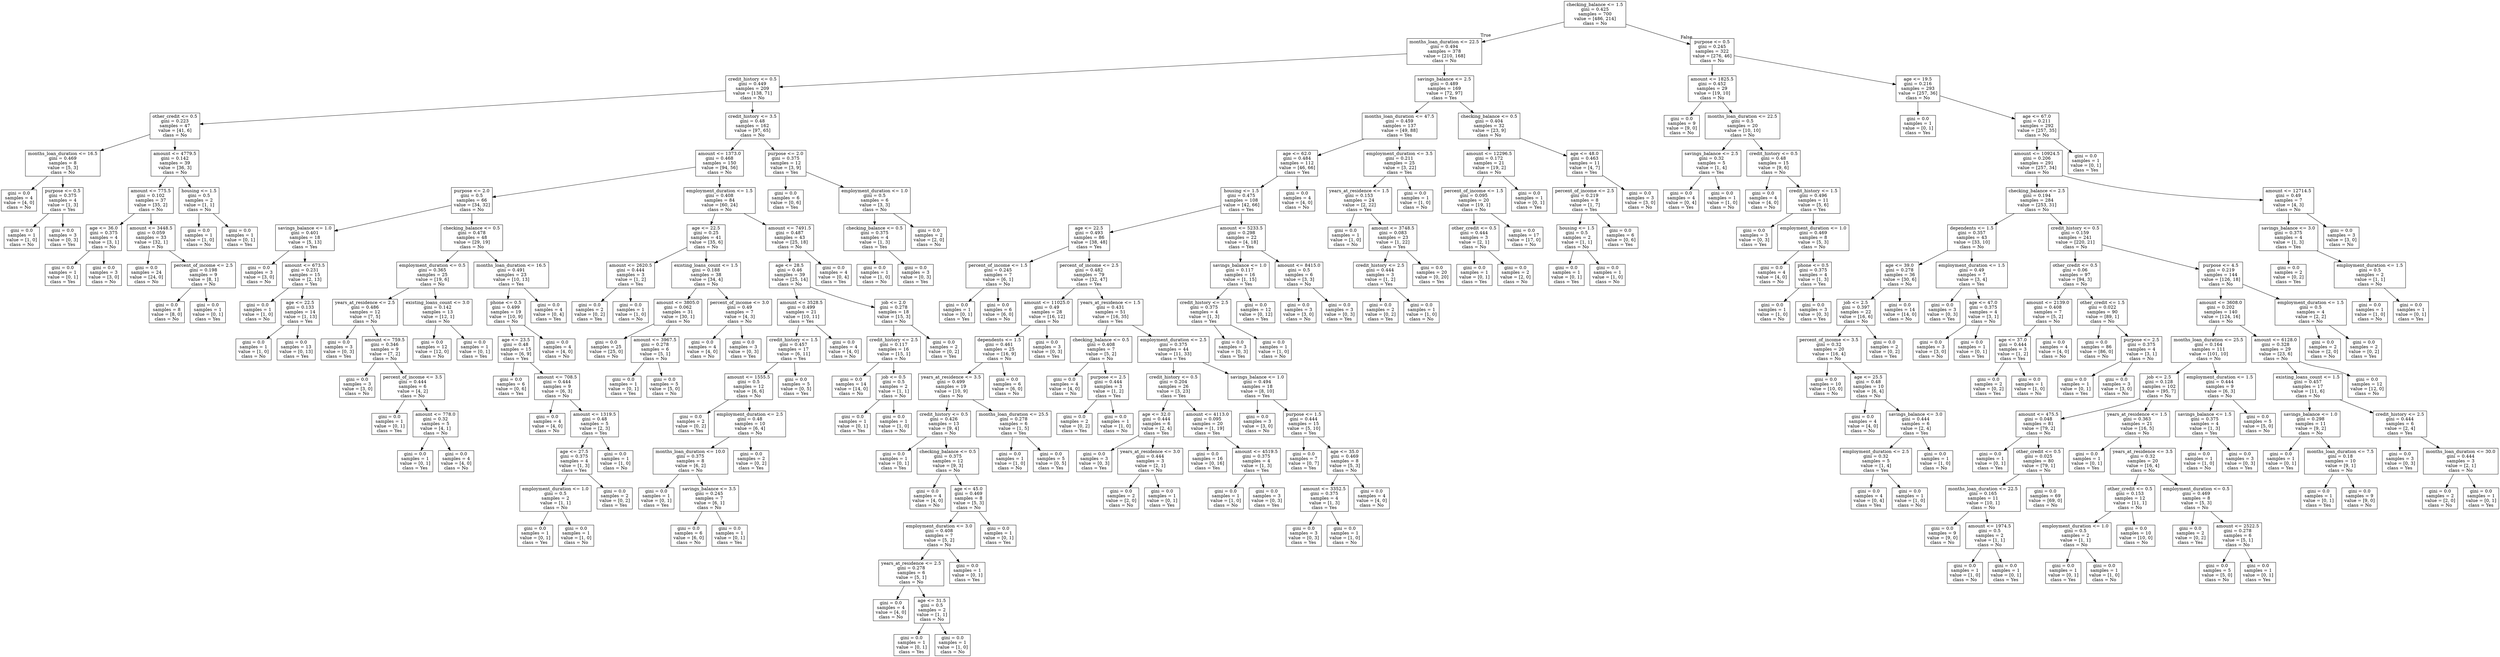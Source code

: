 digraph Tree {
node [shape=box] ;
0 [label="checking_balance <= 1.5\ngini = 0.425\nsamples = 700\nvalue = [486, 214]\nclass = No"] ;
1 [label="months_loan_duration <= 22.5\ngini = 0.494\nsamples = 378\nvalue = [210, 168]\nclass = No"] ;
0 -> 1 [labeldistance=2.5, labelangle=45, headlabel="True"] ;
2 [label="credit_history <= 0.5\ngini = 0.449\nsamples = 209\nvalue = [138, 71]\nclass = No"] ;
1 -> 2 ;
3 [label="other_credit <= 0.5\ngini = 0.223\nsamples = 47\nvalue = [41, 6]\nclass = No"] ;
2 -> 3 ;
4 [label="months_loan_duration <= 16.5\ngini = 0.469\nsamples = 8\nvalue = [5, 3]\nclass = No"] ;
3 -> 4 ;
5 [label="gini = 0.0\nsamples = 4\nvalue = [4, 0]\nclass = No"] ;
4 -> 5 ;
6 [label="purpose <= 0.5\ngini = 0.375\nsamples = 4\nvalue = [1, 3]\nclass = Yes"] ;
4 -> 6 ;
7 [label="gini = 0.0\nsamples = 1\nvalue = [1, 0]\nclass = No"] ;
6 -> 7 ;
8 [label="gini = 0.0\nsamples = 3\nvalue = [0, 3]\nclass = Yes"] ;
6 -> 8 ;
9 [label="amount <= 4779.5\ngini = 0.142\nsamples = 39\nvalue = [36, 3]\nclass = No"] ;
3 -> 9 ;
10 [label="amount <= 775.5\ngini = 0.102\nsamples = 37\nvalue = [35, 2]\nclass = No"] ;
9 -> 10 ;
11 [label="age <= 36.0\ngini = 0.375\nsamples = 4\nvalue = [3, 1]\nclass = No"] ;
10 -> 11 ;
12 [label="gini = 0.0\nsamples = 1\nvalue = [0, 1]\nclass = Yes"] ;
11 -> 12 ;
13 [label="gini = 0.0\nsamples = 3\nvalue = [3, 0]\nclass = No"] ;
11 -> 13 ;
14 [label="amount <= 3448.5\ngini = 0.059\nsamples = 33\nvalue = [32, 1]\nclass = No"] ;
10 -> 14 ;
15 [label="gini = 0.0\nsamples = 24\nvalue = [24, 0]\nclass = No"] ;
14 -> 15 ;
16 [label="percent_of_income <= 2.5\ngini = 0.198\nsamples = 9\nvalue = [8, 1]\nclass = No"] ;
14 -> 16 ;
17 [label="gini = 0.0\nsamples = 8\nvalue = [8, 0]\nclass = No"] ;
16 -> 17 ;
18 [label="gini = 0.0\nsamples = 1\nvalue = [0, 1]\nclass = Yes"] ;
16 -> 18 ;
19 [label="housing <= 1.5\ngini = 0.5\nsamples = 2\nvalue = [1, 1]\nclass = No"] ;
9 -> 19 ;
20 [label="gini = 0.0\nsamples = 1\nvalue = [1, 0]\nclass = No"] ;
19 -> 20 ;
21 [label="gini = 0.0\nsamples = 1\nvalue = [0, 1]\nclass = Yes"] ;
19 -> 21 ;
22 [label="credit_history <= 3.5\ngini = 0.48\nsamples = 162\nvalue = [97, 65]\nclass = No"] ;
2 -> 22 ;
23 [label="amount <= 1373.0\ngini = 0.468\nsamples = 150\nvalue = [94, 56]\nclass = No"] ;
22 -> 23 ;
24 [label="purpose <= 2.0\ngini = 0.5\nsamples = 66\nvalue = [34, 32]\nclass = No"] ;
23 -> 24 ;
25 [label="savings_balance <= 1.0\ngini = 0.401\nsamples = 18\nvalue = [5, 13]\nclass = Yes"] ;
24 -> 25 ;
26 [label="gini = 0.0\nsamples = 3\nvalue = [3, 0]\nclass = No"] ;
25 -> 26 ;
27 [label="amount <= 673.5\ngini = 0.231\nsamples = 15\nvalue = [2, 13]\nclass = Yes"] ;
25 -> 27 ;
28 [label="gini = 0.0\nsamples = 1\nvalue = [1, 0]\nclass = No"] ;
27 -> 28 ;
29 [label="age <= 22.5\ngini = 0.133\nsamples = 14\nvalue = [1, 13]\nclass = Yes"] ;
27 -> 29 ;
30 [label="gini = 0.0\nsamples = 1\nvalue = [1, 0]\nclass = No"] ;
29 -> 30 ;
31 [label="gini = 0.0\nsamples = 13\nvalue = [0, 13]\nclass = Yes"] ;
29 -> 31 ;
32 [label="checking_balance <= 0.5\ngini = 0.478\nsamples = 48\nvalue = [29, 19]\nclass = No"] ;
24 -> 32 ;
33 [label="employment_duration <= 0.5\ngini = 0.365\nsamples = 25\nvalue = [19, 6]\nclass = No"] ;
32 -> 33 ;
34 [label="years_at_residence <= 2.5\ngini = 0.486\nsamples = 12\nvalue = [7, 5]\nclass = No"] ;
33 -> 34 ;
35 [label="gini = 0.0\nsamples = 3\nvalue = [0, 3]\nclass = Yes"] ;
34 -> 35 ;
36 [label="amount <= 759.5\ngini = 0.346\nsamples = 9\nvalue = [7, 2]\nclass = No"] ;
34 -> 36 ;
37 [label="gini = 0.0\nsamples = 3\nvalue = [3, 0]\nclass = No"] ;
36 -> 37 ;
38 [label="percent_of_income <= 3.5\ngini = 0.444\nsamples = 6\nvalue = [4, 2]\nclass = No"] ;
36 -> 38 ;
39 [label="gini = 0.0\nsamples = 1\nvalue = [0, 1]\nclass = Yes"] ;
38 -> 39 ;
40 [label="amount <= 778.0\ngini = 0.32\nsamples = 5\nvalue = [4, 1]\nclass = No"] ;
38 -> 40 ;
41 [label="gini = 0.0\nsamples = 1\nvalue = [0, 1]\nclass = Yes"] ;
40 -> 41 ;
42 [label="gini = 0.0\nsamples = 4\nvalue = [4, 0]\nclass = No"] ;
40 -> 42 ;
43 [label="existing_loans_count <= 3.0\ngini = 0.142\nsamples = 13\nvalue = [12, 1]\nclass = No"] ;
33 -> 43 ;
44 [label="gini = 0.0\nsamples = 12\nvalue = [12, 0]\nclass = No"] ;
43 -> 44 ;
45 [label="gini = 0.0\nsamples = 1\nvalue = [0, 1]\nclass = Yes"] ;
43 -> 45 ;
46 [label="months_loan_duration <= 16.5\ngini = 0.491\nsamples = 23\nvalue = [10, 13]\nclass = Yes"] ;
32 -> 46 ;
47 [label="phone <= 0.5\ngini = 0.499\nsamples = 19\nvalue = [10, 9]\nclass = No"] ;
46 -> 47 ;
48 [label="age <= 23.5\ngini = 0.48\nsamples = 15\nvalue = [6, 9]\nclass = Yes"] ;
47 -> 48 ;
49 [label="gini = 0.0\nsamples = 6\nvalue = [0, 6]\nclass = Yes"] ;
48 -> 49 ;
50 [label="amount <= 708.5\ngini = 0.444\nsamples = 9\nvalue = [6, 3]\nclass = No"] ;
48 -> 50 ;
51 [label="gini = 0.0\nsamples = 4\nvalue = [4, 0]\nclass = No"] ;
50 -> 51 ;
52 [label="amount <= 1319.5\ngini = 0.48\nsamples = 5\nvalue = [2, 3]\nclass = Yes"] ;
50 -> 52 ;
53 [label="age <= 27.5\ngini = 0.375\nsamples = 4\nvalue = [1, 3]\nclass = Yes"] ;
52 -> 53 ;
54 [label="employment_duration <= 1.0\ngini = 0.5\nsamples = 2\nvalue = [1, 1]\nclass = No"] ;
53 -> 54 ;
55 [label="gini = 0.0\nsamples = 1\nvalue = [0, 1]\nclass = Yes"] ;
54 -> 55 ;
56 [label="gini = 0.0\nsamples = 1\nvalue = [1, 0]\nclass = No"] ;
54 -> 56 ;
57 [label="gini = 0.0\nsamples = 2\nvalue = [0, 2]\nclass = Yes"] ;
53 -> 57 ;
58 [label="gini = 0.0\nsamples = 1\nvalue = [1, 0]\nclass = No"] ;
52 -> 58 ;
59 [label="gini = 0.0\nsamples = 4\nvalue = [4, 0]\nclass = No"] ;
47 -> 59 ;
60 [label="gini = 0.0\nsamples = 4\nvalue = [0, 4]\nclass = Yes"] ;
46 -> 60 ;
61 [label="employment_duration <= 1.5\ngini = 0.408\nsamples = 84\nvalue = [60, 24]\nclass = No"] ;
23 -> 61 ;
62 [label="age <= 22.5\ngini = 0.25\nsamples = 41\nvalue = [35, 6]\nclass = No"] ;
61 -> 62 ;
63 [label="amount <= 2620.5\ngini = 0.444\nsamples = 3\nvalue = [1, 2]\nclass = Yes"] ;
62 -> 63 ;
64 [label="gini = 0.0\nsamples = 2\nvalue = [0, 2]\nclass = Yes"] ;
63 -> 64 ;
65 [label="gini = 0.0\nsamples = 1\nvalue = [1, 0]\nclass = No"] ;
63 -> 65 ;
66 [label="existing_loans_count <= 1.5\ngini = 0.188\nsamples = 38\nvalue = [34, 4]\nclass = No"] ;
62 -> 66 ;
67 [label="amount <= 3805.0\ngini = 0.062\nsamples = 31\nvalue = [30, 1]\nclass = No"] ;
66 -> 67 ;
68 [label="gini = 0.0\nsamples = 25\nvalue = [25, 0]\nclass = No"] ;
67 -> 68 ;
69 [label="amount <= 3967.5\ngini = 0.278\nsamples = 6\nvalue = [5, 1]\nclass = No"] ;
67 -> 69 ;
70 [label="gini = 0.0\nsamples = 1\nvalue = [0, 1]\nclass = Yes"] ;
69 -> 70 ;
71 [label="gini = 0.0\nsamples = 5\nvalue = [5, 0]\nclass = No"] ;
69 -> 71 ;
72 [label="percent_of_income <= 3.0\ngini = 0.49\nsamples = 7\nvalue = [4, 3]\nclass = No"] ;
66 -> 72 ;
73 [label="gini = 0.0\nsamples = 4\nvalue = [4, 0]\nclass = No"] ;
72 -> 73 ;
74 [label="gini = 0.0\nsamples = 3\nvalue = [0, 3]\nclass = Yes"] ;
72 -> 74 ;
75 [label="amount <= 7491.5\ngini = 0.487\nsamples = 43\nvalue = [25, 18]\nclass = No"] ;
61 -> 75 ;
76 [label="age <= 28.5\ngini = 0.46\nsamples = 39\nvalue = [25, 14]\nclass = No"] ;
75 -> 76 ;
77 [label="amount <= 3528.5\ngini = 0.499\nsamples = 21\nvalue = [10, 11]\nclass = Yes"] ;
76 -> 77 ;
78 [label="credit_history <= 1.5\ngini = 0.457\nsamples = 17\nvalue = [6, 11]\nclass = Yes"] ;
77 -> 78 ;
79 [label="amount <= 1555.5\ngini = 0.5\nsamples = 12\nvalue = [6, 6]\nclass = No"] ;
78 -> 79 ;
80 [label="gini = 0.0\nsamples = 2\nvalue = [0, 2]\nclass = Yes"] ;
79 -> 80 ;
81 [label="employment_duration <= 2.5\ngini = 0.48\nsamples = 10\nvalue = [6, 4]\nclass = No"] ;
79 -> 81 ;
82 [label="months_loan_duration <= 10.0\ngini = 0.375\nsamples = 8\nvalue = [6, 2]\nclass = No"] ;
81 -> 82 ;
83 [label="gini = 0.0\nsamples = 1\nvalue = [0, 1]\nclass = Yes"] ;
82 -> 83 ;
84 [label="savings_balance <= 3.5\ngini = 0.245\nsamples = 7\nvalue = [6, 1]\nclass = No"] ;
82 -> 84 ;
85 [label="gini = 0.0\nsamples = 6\nvalue = [6, 0]\nclass = No"] ;
84 -> 85 ;
86 [label="gini = 0.0\nsamples = 1\nvalue = [0, 1]\nclass = Yes"] ;
84 -> 86 ;
87 [label="gini = 0.0\nsamples = 2\nvalue = [0, 2]\nclass = Yes"] ;
81 -> 87 ;
88 [label="gini = 0.0\nsamples = 5\nvalue = [0, 5]\nclass = Yes"] ;
78 -> 88 ;
89 [label="gini = 0.0\nsamples = 4\nvalue = [4, 0]\nclass = No"] ;
77 -> 89 ;
90 [label="job <= 2.0\ngini = 0.278\nsamples = 18\nvalue = [15, 3]\nclass = No"] ;
76 -> 90 ;
91 [label="credit_history <= 2.5\ngini = 0.117\nsamples = 16\nvalue = [15, 1]\nclass = No"] ;
90 -> 91 ;
92 [label="gini = 0.0\nsamples = 14\nvalue = [14, 0]\nclass = No"] ;
91 -> 92 ;
93 [label="job <= 0.5\ngini = 0.5\nsamples = 2\nvalue = [1, 1]\nclass = No"] ;
91 -> 93 ;
94 [label="gini = 0.0\nsamples = 1\nvalue = [0, 1]\nclass = Yes"] ;
93 -> 94 ;
95 [label="gini = 0.0\nsamples = 1\nvalue = [1, 0]\nclass = No"] ;
93 -> 95 ;
96 [label="gini = 0.0\nsamples = 2\nvalue = [0, 2]\nclass = Yes"] ;
90 -> 96 ;
97 [label="gini = 0.0\nsamples = 4\nvalue = [0, 4]\nclass = Yes"] ;
75 -> 97 ;
98 [label="purpose <= 2.0\ngini = 0.375\nsamples = 12\nvalue = [3, 9]\nclass = Yes"] ;
22 -> 98 ;
99 [label="gini = 0.0\nsamples = 6\nvalue = [0, 6]\nclass = Yes"] ;
98 -> 99 ;
100 [label="employment_duration <= 1.0\ngini = 0.5\nsamples = 6\nvalue = [3, 3]\nclass = No"] ;
98 -> 100 ;
101 [label="checking_balance <= 0.5\ngini = 0.375\nsamples = 4\nvalue = [1, 3]\nclass = Yes"] ;
100 -> 101 ;
102 [label="gini = 0.0\nsamples = 1\nvalue = [1, 0]\nclass = No"] ;
101 -> 102 ;
103 [label="gini = 0.0\nsamples = 3\nvalue = [0, 3]\nclass = Yes"] ;
101 -> 103 ;
104 [label="gini = 0.0\nsamples = 2\nvalue = [2, 0]\nclass = No"] ;
100 -> 104 ;
105 [label="savings_balance <= 2.5\ngini = 0.489\nsamples = 169\nvalue = [72, 97]\nclass = Yes"] ;
1 -> 105 ;
106 [label="months_loan_duration <= 47.5\ngini = 0.459\nsamples = 137\nvalue = [49, 88]\nclass = Yes"] ;
105 -> 106 ;
107 [label="age <= 62.0\ngini = 0.484\nsamples = 112\nvalue = [46, 66]\nclass = Yes"] ;
106 -> 107 ;
108 [label="housing <= 1.5\ngini = 0.475\nsamples = 108\nvalue = [42, 66]\nclass = Yes"] ;
107 -> 108 ;
109 [label="age <= 22.5\ngini = 0.493\nsamples = 86\nvalue = [38, 48]\nclass = Yes"] ;
108 -> 109 ;
110 [label="percent_of_income <= 1.5\ngini = 0.245\nsamples = 7\nvalue = [6, 1]\nclass = No"] ;
109 -> 110 ;
111 [label="gini = 0.0\nsamples = 1\nvalue = [0, 1]\nclass = Yes"] ;
110 -> 111 ;
112 [label="gini = 0.0\nsamples = 6\nvalue = [6, 0]\nclass = No"] ;
110 -> 112 ;
113 [label="percent_of_income <= 2.5\ngini = 0.482\nsamples = 79\nvalue = [32, 47]\nclass = Yes"] ;
109 -> 113 ;
114 [label="amount <= 11025.0\ngini = 0.49\nsamples = 28\nvalue = [16, 12]\nclass = No"] ;
113 -> 114 ;
115 [label="dependents <= 1.5\ngini = 0.461\nsamples = 25\nvalue = [16, 9]\nclass = No"] ;
114 -> 115 ;
116 [label="years_at_residence <= 3.5\ngini = 0.499\nsamples = 19\nvalue = [10, 9]\nclass = No"] ;
115 -> 116 ;
117 [label="credit_history <= 0.5\ngini = 0.426\nsamples = 13\nvalue = [9, 4]\nclass = No"] ;
116 -> 117 ;
118 [label="gini = 0.0\nsamples = 1\nvalue = [0, 1]\nclass = Yes"] ;
117 -> 118 ;
119 [label="checking_balance <= 0.5\ngini = 0.375\nsamples = 12\nvalue = [9, 3]\nclass = No"] ;
117 -> 119 ;
120 [label="gini = 0.0\nsamples = 4\nvalue = [4, 0]\nclass = No"] ;
119 -> 120 ;
121 [label="age <= 45.0\ngini = 0.469\nsamples = 8\nvalue = [5, 3]\nclass = No"] ;
119 -> 121 ;
122 [label="employment_duration <= 3.0\ngini = 0.408\nsamples = 7\nvalue = [5, 2]\nclass = No"] ;
121 -> 122 ;
123 [label="years_at_residence <= 2.5\ngini = 0.278\nsamples = 6\nvalue = [5, 1]\nclass = No"] ;
122 -> 123 ;
124 [label="gini = 0.0\nsamples = 4\nvalue = [4, 0]\nclass = No"] ;
123 -> 124 ;
125 [label="age <= 31.5\ngini = 0.5\nsamples = 2\nvalue = [1, 1]\nclass = No"] ;
123 -> 125 ;
126 [label="gini = 0.0\nsamples = 1\nvalue = [0, 1]\nclass = Yes"] ;
125 -> 126 ;
127 [label="gini = 0.0\nsamples = 1\nvalue = [1, 0]\nclass = No"] ;
125 -> 127 ;
128 [label="gini = 0.0\nsamples = 1\nvalue = [0, 1]\nclass = Yes"] ;
122 -> 128 ;
129 [label="gini = 0.0\nsamples = 1\nvalue = [0, 1]\nclass = Yes"] ;
121 -> 129 ;
130 [label="months_loan_duration <= 25.5\ngini = 0.278\nsamples = 6\nvalue = [1, 5]\nclass = Yes"] ;
116 -> 130 ;
131 [label="gini = 0.0\nsamples = 1\nvalue = [1, 0]\nclass = No"] ;
130 -> 131 ;
132 [label="gini = 0.0\nsamples = 5\nvalue = [0, 5]\nclass = Yes"] ;
130 -> 132 ;
133 [label="gini = 0.0\nsamples = 6\nvalue = [6, 0]\nclass = No"] ;
115 -> 133 ;
134 [label="gini = 0.0\nsamples = 3\nvalue = [0, 3]\nclass = Yes"] ;
114 -> 134 ;
135 [label="years_at_residence <= 1.5\ngini = 0.431\nsamples = 51\nvalue = [16, 35]\nclass = Yes"] ;
113 -> 135 ;
136 [label="checking_balance <= 0.5\ngini = 0.408\nsamples = 7\nvalue = [5, 2]\nclass = No"] ;
135 -> 136 ;
137 [label="gini = 0.0\nsamples = 4\nvalue = [4, 0]\nclass = No"] ;
136 -> 137 ;
138 [label="purpose <= 2.5\ngini = 0.444\nsamples = 3\nvalue = [1, 2]\nclass = Yes"] ;
136 -> 138 ;
139 [label="gini = 0.0\nsamples = 2\nvalue = [0, 2]\nclass = Yes"] ;
138 -> 139 ;
140 [label="gini = 0.0\nsamples = 1\nvalue = [1, 0]\nclass = No"] ;
138 -> 140 ;
141 [label="employment_duration <= 2.5\ngini = 0.375\nsamples = 44\nvalue = [11, 33]\nclass = Yes"] ;
135 -> 141 ;
142 [label="credit_history <= 0.5\ngini = 0.204\nsamples = 26\nvalue = [3, 23]\nclass = Yes"] ;
141 -> 142 ;
143 [label="age <= 32.0\ngini = 0.444\nsamples = 6\nvalue = [2, 4]\nclass = Yes"] ;
142 -> 143 ;
144 [label="gini = 0.0\nsamples = 3\nvalue = [0, 3]\nclass = Yes"] ;
143 -> 144 ;
145 [label="years_at_residence <= 3.0\ngini = 0.444\nsamples = 3\nvalue = [2, 1]\nclass = No"] ;
143 -> 145 ;
146 [label="gini = 0.0\nsamples = 2\nvalue = [2, 0]\nclass = No"] ;
145 -> 146 ;
147 [label="gini = 0.0\nsamples = 1\nvalue = [0, 1]\nclass = Yes"] ;
145 -> 147 ;
148 [label="amount <= 4113.0\ngini = 0.095\nsamples = 20\nvalue = [1, 19]\nclass = Yes"] ;
142 -> 148 ;
149 [label="gini = 0.0\nsamples = 16\nvalue = [0, 16]\nclass = Yes"] ;
148 -> 149 ;
150 [label="amount <= 4519.5\ngini = 0.375\nsamples = 4\nvalue = [1, 3]\nclass = Yes"] ;
148 -> 150 ;
151 [label="gini = 0.0\nsamples = 1\nvalue = [1, 0]\nclass = No"] ;
150 -> 151 ;
152 [label="gini = 0.0\nsamples = 3\nvalue = [0, 3]\nclass = Yes"] ;
150 -> 152 ;
153 [label="savings_balance <= 1.0\ngini = 0.494\nsamples = 18\nvalue = [8, 10]\nclass = Yes"] ;
141 -> 153 ;
154 [label="gini = 0.0\nsamples = 3\nvalue = [3, 0]\nclass = No"] ;
153 -> 154 ;
155 [label="purpose <= 1.5\ngini = 0.444\nsamples = 15\nvalue = [5, 10]\nclass = Yes"] ;
153 -> 155 ;
156 [label="gini = 0.0\nsamples = 7\nvalue = [0, 7]\nclass = Yes"] ;
155 -> 156 ;
157 [label="age <= 35.0\ngini = 0.469\nsamples = 8\nvalue = [5, 3]\nclass = No"] ;
155 -> 157 ;
158 [label="amount <= 3352.5\ngini = 0.375\nsamples = 4\nvalue = [1, 3]\nclass = Yes"] ;
157 -> 158 ;
159 [label="gini = 0.0\nsamples = 3\nvalue = [0, 3]\nclass = Yes"] ;
158 -> 159 ;
160 [label="gini = 0.0\nsamples = 1\nvalue = [1, 0]\nclass = No"] ;
158 -> 160 ;
161 [label="gini = 0.0\nsamples = 4\nvalue = [4, 0]\nclass = No"] ;
157 -> 161 ;
162 [label="amount <= 5233.5\ngini = 0.298\nsamples = 22\nvalue = [4, 18]\nclass = Yes"] ;
108 -> 162 ;
163 [label="savings_balance <= 1.0\ngini = 0.117\nsamples = 16\nvalue = [1, 15]\nclass = Yes"] ;
162 -> 163 ;
164 [label="credit_history <= 2.5\ngini = 0.375\nsamples = 4\nvalue = [1, 3]\nclass = Yes"] ;
163 -> 164 ;
165 [label="gini = 0.0\nsamples = 3\nvalue = [0, 3]\nclass = Yes"] ;
164 -> 165 ;
166 [label="gini = 0.0\nsamples = 1\nvalue = [1, 0]\nclass = No"] ;
164 -> 166 ;
167 [label="gini = 0.0\nsamples = 12\nvalue = [0, 12]\nclass = Yes"] ;
163 -> 167 ;
168 [label="amount <= 8415.0\ngini = 0.5\nsamples = 6\nvalue = [3, 3]\nclass = No"] ;
162 -> 168 ;
169 [label="gini = 0.0\nsamples = 3\nvalue = [3, 0]\nclass = No"] ;
168 -> 169 ;
170 [label="gini = 0.0\nsamples = 3\nvalue = [0, 3]\nclass = Yes"] ;
168 -> 170 ;
171 [label="gini = 0.0\nsamples = 4\nvalue = [4, 0]\nclass = No"] ;
107 -> 171 ;
172 [label="employment_duration <= 3.5\ngini = 0.211\nsamples = 25\nvalue = [3, 22]\nclass = Yes"] ;
106 -> 172 ;
173 [label="years_at_residence <= 1.5\ngini = 0.153\nsamples = 24\nvalue = [2, 22]\nclass = Yes"] ;
172 -> 173 ;
174 [label="gini = 0.0\nsamples = 1\nvalue = [1, 0]\nclass = No"] ;
173 -> 174 ;
175 [label="amount <= 3748.5\ngini = 0.083\nsamples = 23\nvalue = [1, 22]\nclass = Yes"] ;
173 -> 175 ;
176 [label="credit_history <= 2.5\ngini = 0.444\nsamples = 3\nvalue = [1, 2]\nclass = Yes"] ;
175 -> 176 ;
177 [label="gini = 0.0\nsamples = 2\nvalue = [0, 2]\nclass = Yes"] ;
176 -> 177 ;
178 [label="gini = 0.0\nsamples = 1\nvalue = [1, 0]\nclass = No"] ;
176 -> 178 ;
179 [label="gini = 0.0\nsamples = 20\nvalue = [0, 20]\nclass = Yes"] ;
175 -> 179 ;
180 [label="gini = 0.0\nsamples = 1\nvalue = [1, 0]\nclass = No"] ;
172 -> 180 ;
181 [label="checking_balance <= 0.5\ngini = 0.404\nsamples = 32\nvalue = [23, 9]\nclass = No"] ;
105 -> 181 ;
182 [label="amount <= 12296.5\ngini = 0.172\nsamples = 21\nvalue = [19, 2]\nclass = No"] ;
181 -> 182 ;
183 [label="percent_of_income <= 1.5\ngini = 0.095\nsamples = 20\nvalue = [19, 1]\nclass = No"] ;
182 -> 183 ;
184 [label="other_credit <= 0.5\ngini = 0.444\nsamples = 3\nvalue = [2, 1]\nclass = No"] ;
183 -> 184 ;
185 [label="gini = 0.0\nsamples = 1\nvalue = [0, 1]\nclass = Yes"] ;
184 -> 185 ;
186 [label="gini = 0.0\nsamples = 2\nvalue = [2, 0]\nclass = No"] ;
184 -> 186 ;
187 [label="gini = 0.0\nsamples = 17\nvalue = [17, 0]\nclass = No"] ;
183 -> 187 ;
188 [label="gini = 0.0\nsamples = 1\nvalue = [0, 1]\nclass = Yes"] ;
182 -> 188 ;
189 [label="age <= 48.0\ngini = 0.463\nsamples = 11\nvalue = [4, 7]\nclass = Yes"] ;
181 -> 189 ;
190 [label="percent_of_income <= 2.5\ngini = 0.219\nsamples = 8\nvalue = [1, 7]\nclass = Yes"] ;
189 -> 190 ;
191 [label="housing <= 1.5\ngini = 0.5\nsamples = 2\nvalue = [1, 1]\nclass = No"] ;
190 -> 191 ;
192 [label="gini = 0.0\nsamples = 1\nvalue = [0, 1]\nclass = Yes"] ;
191 -> 192 ;
193 [label="gini = 0.0\nsamples = 1\nvalue = [1, 0]\nclass = No"] ;
191 -> 193 ;
194 [label="gini = 0.0\nsamples = 6\nvalue = [0, 6]\nclass = Yes"] ;
190 -> 194 ;
195 [label="gini = 0.0\nsamples = 3\nvalue = [3, 0]\nclass = No"] ;
189 -> 195 ;
196 [label="purpose <= 0.5\ngini = 0.245\nsamples = 322\nvalue = [276, 46]\nclass = No"] ;
0 -> 196 [labeldistance=2.5, labelangle=-45, headlabel="False"] ;
197 [label="amount <= 1825.5\ngini = 0.452\nsamples = 29\nvalue = [19, 10]\nclass = No"] ;
196 -> 197 ;
198 [label="gini = 0.0\nsamples = 9\nvalue = [9, 0]\nclass = No"] ;
197 -> 198 ;
199 [label="months_loan_duration <= 22.5\ngini = 0.5\nsamples = 20\nvalue = [10, 10]\nclass = No"] ;
197 -> 199 ;
200 [label="savings_balance <= 2.5\ngini = 0.32\nsamples = 5\nvalue = [1, 4]\nclass = Yes"] ;
199 -> 200 ;
201 [label="gini = 0.0\nsamples = 4\nvalue = [0, 4]\nclass = Yes"] ;
200 -> 201 ;
202 [label="gini = 0.0\nsamples = 1\nvalue = [1, 0]\nclass = No"] ;
200 -> 202 ;
203 [label="credit_history <= 0.5\ngini = 0.48\nsamples = 15\nvalue = [9, 6]\nclass = No"] ;
199 -> 203 ;
204 [label="gini = 0.0\nsamples = 4\nvalue = [4, 0]\nclass = No"] ;
203 -> 204 ;
205 [label="credit_history <= 1.5\ngini = 0.496\nsamples = 11\nvalue = [5, 6]\nclass = Yes"] ;
203 -> 205 ;
206 [label="gini = 0.0\nsamples = 3\nvalue = [0, 3]\nclass = Yes"] ;
205 -> 206 ;
207 [label="employment_duration <= 1.0\ngini = 0.469\nsamples = 8\nvalue = [5, 3]\nclass = No"] ;
205 -> 207 ;
208 [label="gini = 0.0\nsamples = 4\nvalue = [4, 0]\nclass = No"] ;
207 -> 208 ;
209 [label="phone <= 0.5\ngini = 0.375\nsamples = 4\nvalue = [1, 3]\nclass = Yes"] ;
207 -> 209 ;
210 [label="gini = 0.0\nsamples = 1\nvalue = [1, 0]\nclass = No"] ;
209 -> 210 ;
211 [label="gini = 0.0\nsamples = 3\nvalue = [0, 3]\nclass = Yes"] ;
209 -> 211 ;
212 [label="age <= 19.5\ngini = 0.216\nsamples = 293\nvalue = [257, 36]\nclass = No"] ;
196 -> 212 ;
213 [label="gini = 0.0\nsamples = 1\nvalue = [0, 1]\nclass = Yes"] ;
212 -> 213 ;
214 [label="age <= 67.0\ngini = 0.211\nsamples = 292\nvalue = [257, 35]\nclass = No"] ;
212 -> 214 ;
215 [label="amount <= 10924.5\ngini = 0.206\nsamples = 291\nvalue = [257, 34]\nclass = No"] ;
214 -> 215 ;
216 [label="checking_balance <= 2.5\ngini = 0.194\nsamples = 284\nvalue = [253, 31]\nclass = No"] ;
215 -> 216 ;
217 [label="dependents <= 1.5\ngini = 0.357\nsamples = 43\nvalue = [33, 10]\nclass = No"] ;
216 -> 217 ;
218 [label="age <= 39.0\ngini = 0.278\nsamples = 36\nvalue = [30, 6]\nclass = No"] ;
217 -> 218 ;
219 [label="job <= 2.5\ngini = 0.397\nsamples = 22\nvalue = [16, 6]\nclass = No"] ;
218 -> 219 ;
220 [label="percent_of_income <= 3.5\ngini = 0.32\nsamples = 20\nvalue = [16, 4]\nclass = No"] ;
219 -> 220 ;
221 [label="gini = 0.0\nsamples = 10\nvalue = [10, 0]\nclass = No"] ;
220 -> 221 ;
222 [label="age <= 25.5\ngini = 0.48\nsamples = 10\nvalue = [6, 4]\nclass = No"] ;
220 -> 222 ;
223 [label="gini = 0.0\nsamples = 4\nvalue = [4, 0]\nclass = No"] ;
222 -> 223 ;
224 [label="savings_balance <= 3.0\ngini = 0.444\nsamples = 6\nvalue = [2, 4]\nclass = Yes"] ;
222 -> 224 ;
225 [label="employment_duration <= 2.5\ngini = 0.32\nsamples = 5\nvalue = [1, 4]\nclass = Yes"] ;
224 -> 225 ;
226 [label="gini = 0.0\nsamples = 4\nvalue = [0, 4]\nclass = Yes"] ;
225 -> 226 ;
227 [label="gini = 0.0\nsamples = 1\nvalue = [1, 0]\nclass = No"] ;
225 -> 227 ;
228 [label="gini = 0.0\nsamples = 1\nvalue = [1, 0]\nclass = No"] ;
224 -> 228 ;
229 [label="gini = 0.0\nsamples = 2\nvalue = [0, 2]\nclass = Yes"] ;
219 -> 229 ;
230 [label="gini = 0.0\nsamples = 14\nvalue = [14, 0]\nclass = No"] ;
218 -> 230 ;
231 [label="employment_duration <= 1.5\ngini = 0.49\nsamples = 7\nvalue = [3, 4]\nclass = Yes"] ;
217 -> 231 ;
232 [label="gini = 0.0\nsamples = 3\nvalue = [0, 3]\nclass = Yes"] ;
231 -> 232 ;
233 [label="age <= 47.0\ngini = 0.375\nsamples = 4\nvalue = [3, 1]\nclass = No"] ;
231 -> 233 ;
234 [label="gini = 0.0\nsamples = 3\nvalue = [3, 0]\nclass = No"] ;
233 -> 234 ;
235 [label="gini = 0.0\nsamples = 1\nvalue = [0, 1]\nclass = Yes"] ;
233 -> 235 ;
236 [label="credit_history <= 0.5\ngini = 0.159\nsamples = 241\nvalue = [220, 21]\nclass = No"] ;
216 -> 236 ;
237 [label="other_credit <= 0.5\ngini = 0.06\nsamples = 97\nvalue = [94, 3]\nclass = No"] ;
236 -> 237 ;
238 [label="amount <= 2139.0\ngini = 0.408\nsamples = 7\nvalue = [5, 2]\nclass = No"] ;
237 -> 238 ;
239 [label="age <= 37.0\ngini = 0.444\nsamples = 3\nvalue = [1, 2]\nclass = Yes"] ;
238 -> 239 ;
240 [label="gini = 0.0\nsamples = 2\nvalue = [0, 2]\nclass = Yes"] ;
239 -> 240 ;
241 [label="gini = 0.0\nsamples = 1\nvalue = [1, 0]\nclass = No"] ;
239 -> 241 ;
242 [label="gini = 0.0\nsamples = 4\nvalue = [4, 0]\nclass = No"] ;
238 -> 242 ;
243 [label="other_credit <= 1.5\ngini = 0.022\nsamples = 90\nvalue = [89, 1]\nclass = No"] ;
237 -> 243 ;
244 [label="gini = 0.0\nsamples = 86\nvalue = [86, 0]\nclass = No"] ;
243 -> 244 ;
245 [label="purpose <= 2.5\ngini = 0.375\nsamples = 4\nvalue = [3, 1]\nclass = No"] ;
243 -> 245 ;
246 [label="gini = 0.0\nsamples = 1\nvalue = [0, 1]\nclass = Yes"] ;
245 -> 246 ;
247 [label="gini = 0.0\nsamples = 3\nvalue = [3, 0]\nclass = No"] ;
245 -> 247 ;
248 [label="purpose <= 4.5\ngini = 0.219\nsamples = 144\nvalue = [126, 18]\nclass = No"] ;
236 -> 248 ;
249 [label="amount <= 3608.0\ngini = 0.202\nsamples = 140\nvalue = [124, 16]\nclass = No"] ;
248 -> 249 ;
250 [label="months_loan_duration <= 25.5\ngini = 0.164\nsamples = 111\nvalue = [101, 10]\nclass = No"] ;
249 -> 250 ;
251 [label="job <= 2.5\ngini = 0.128\nsamples = 102\nvalue = [95, 7]\nclass = No"] ;
250 -> 251 ;
252 [label="amount <= 475.5\ngini = 0.048\nsamples = 81\nvalue = [79, 2]\nclass = No"] ;
251 -> 252 ;
253 [label="gini = 0.0\nsamples = 1\nvalue = [0, 1]\nclass = Yes"] ;
252 -> 253 ;
254 [label="other_credit <= 0.5\ngini = 0.025\nsamples = 80\nvalue = [79, 1]\nclass = No"] ;
252 -> 254 ;
255 [label="months_loan_duration <= 22.5\ngini = 0.165\nsamples = 11\nvalue = [10, 1]\nclass = No"] ;
254 -> 255 ;
256 [label="gini = 0.0\nsamples = 9\nvalue = [9, 0]\nclass = No"] ;
255 -> 256 ;
257 [label="amount <= 1974.5\ngini = 0.5\nsamples = 2\nvalue = [1, 1]\nclass = No"] ;
255 -> 257 ;
258 [label="gini = 0.0\nsamples = 1\nvalue = [1, 0]\nclass = No"] ;
257 -> 258 ;
259 [label="gini = 0.0\nsamples = 1\nvalue = [0, 1]\nclass = Yes"] ;
257 -> 259 ;
260 [label="gini = 0.0\nsamples = 69\nvalue = [69, 0]\nclass = No"] ;
254 -> 260 ;
261 [label="years_at_residence <= 1.5\ngini = 0.363\nsamples = 21\nvalue = [16, 5]\nclass = No"] ;
251 -> 261 ;
262 [label="gini = 0.0\nsamples = 1\nvalue = [0, 1]\nclass = Yes"] ;
261 -> 262 ;
263 [label="years_at_residence <= 3.5\ngini = 0.32\nsamples = 20\nvalue = [16, 4]\nclass = No"] ;
261 -> 263 ;
264 [label="other_credit <= 0.5\ngini = 0.153\nsamples = 12\nvalue = [11, 1]\nclass = No"] ;
263 -> 264 ;
265 [label="employment_duration <= 1.0\ngini = 0.5\nsamples = 2\nvalue = [1, 1]\nclass = No"] ;
264 -> 265 ;
266 [label="gini = 0.0\nsamples = 1\nvalue = [0, 1]\nclass = Yes"] ;
265 -> 266 ;
267 [label="gini = 0.0\nsamples = 1\nvalue = [1, 0]\nclass = No"] ;
265 -> 267 ;
268 [label="gini = 0.0\nsamples = 10\nvalue = [10, 0]\nclass = No"] ;
264 -> 268 ;
269 [label="employment_duration <= 0.5\ngini = 0.469\nsamples = 8\nvalue = [5, 3]\nclass = No"] ;
263 -> 269 ;
270 [label="gini = 0.0\nsamples = 2\nvalue = [0, 2]\nclass = Yes"] ;
269 -> 270 ;
271 [label="amount <= 2522.5\ngini = 0.278\nsamples = 6\nvalue = [5, 1]\nclass = No"] ;
269 -> 271 ;
272 [label="gini = 0.0\nsamples = 5\nvalue = [5, 0]\nclass = No"] ;
271 -> 272 ;
273 [label="gini = 0.0\nsamples = 1\nvalue = [0, 1]\nclass = Yes"] ;
271 -> 273 ;
274 [label="employment_duration <= 1.5\ngini = 0.444\nsamples = 9\nvalue = [6, 3]\nclass = No"] ;
250 -> 274 ;
275 [label="savings_balance <= 1.5\ngini = 0.375\nsamples = 4\nvalue = [1, 3]\nclass = Yes"] ;
274 -> 275 ;
276 [label="gini = 0.0\nsamples = 1\nvalue = [1, 0]\nclass = No"] ;
275 -> 276 ;
277 [label="gini = 0.0\nsamples = 3\nvalue = [0, 3]\nclass = Yes"] ;
275 -> 277 ;
278 [label="gini = 0.0\nsamples = 5\nvalue = [5, 0]\nclass = No"] ;
274 -> 278 ;
279 [label="amount <= 6128.0\ngini = 0.328\nsamples = 29\nvalue = [23, 6]\nclass = No"] ;
249 -> 279 ;
280 [label="existing_loans_count <= 1.5\ngini = 0.457\nsamples = 17\nvalue = [11, 6]\nclass = No"] ;
279 -> 280 ;
281 [label="savings_balance <= 1.0\ngini = 0.298\nsamples = 11\nvalue = [9, 2]\nclass = No"] ;
280 -> 281 ;
282 [label="gini = 0.0\nsamples = 1\nvalue = [0, 1]\nclass = Yes"] ;
281 -> 282 ;
283 [label="months_loan_duration <= 7.5\ngini = 0.18\nsamples = 10\nvalue = [9, 1]\nclass = No"] ;
281 -> 283 ;
284 [label="gini = 0.0\nsamples = 1\nvalue = [0, 1]\nclass = Yes"] ;
283 -> 284 ;
285 [label="gini = 0.0\nsamples = 9\nvalue = [9, 0]\nclass = No"] ;
283 -> 285 ;
286 [label="credit_history <= 2.5\ngini = 0.444\nsamples = 6\nvalue = [2, 4]\nclass = Yes"] ;
280 -> 286 ;
287 [label="gini = 0.0\nsamples = 3\nvalue = [0, 3]\nclass = Yes"] ;
286 -> 287 ;
288 [label="months_loan_duration <= 30.0\ngini = 0.444\nsamples = 3\nvalue = [2, 1]\nclass = No"] ;
286 -> 288 ;
289 [label="gini = 0.0\nsamples = 2\nvalue = [2, 0]\nclass = No"] ;
288 -> 289 ;
290 [label="gini = 0.0\nsamples = 1\nvalue = [0, 1]\nclass = Yes"] ;
288 -> 290 ;
291 [label="gini = 0.0\nsamples = 12\nvalue = [12, 0]\nclass = No"] ;
279 -> 291 ;
292 [label="employment_duration <= 1.5\ngini = 0.5\nsamples = 4\nvalue = [2, 2]\nclass = No"] ;
248 -> 292 ;
293 [label="gini = 0.0\nsamples = 2\nvalue = [2, 0]\nclass = No"] ;
292 -> 293 ;
294 [label="gini = 0.0\nsamples = 2\nvalue = [0, 2]\nclass = Yes"] ;
292 -> 294 ;
295 [label="amount <= 12714.5\ngini = 0.49\nsamples = 7\nvalue = [4, 3]\nclass = No"] ;
215 -> 295 ;
296 [label="savings_balance <= 3.0\ngini = 0.375\nsamples = 4\nvalue = [1, 3]\nclass = Yes"] ;
295 -> 296 ;
297 [label="gini = 0.0\nsamples = 2\nvalue = [0, 2]\nclass = Yes"] ;
296 -> 297 ;
298 [label="employment_duration <= 1.5\ngini = 0.5\nsamples = 2\nvalue = [1, 1]\nclass = No"] ;
296 -> 298 ;
299 [label="gini = 0.0\nsamples = 1\nvalue = [1, 0]\nclass = No"] ;
298 -> 299 ;
300 [label="gini = 0.0\nsamples = 1\nvalue = [0, 1]\nclass = Yes"] ;
298 -> 300 ;
301 [label="gini = 0.0\nsamples = 3\nvalue = [3, 0]\nclass = No"] ;
295 -> 301 ;
302 [label="gini = 0.0\nsamples = 1\nvalue = [0, 1]\nclass = Yes"] ;
214 -> 302 ;
}